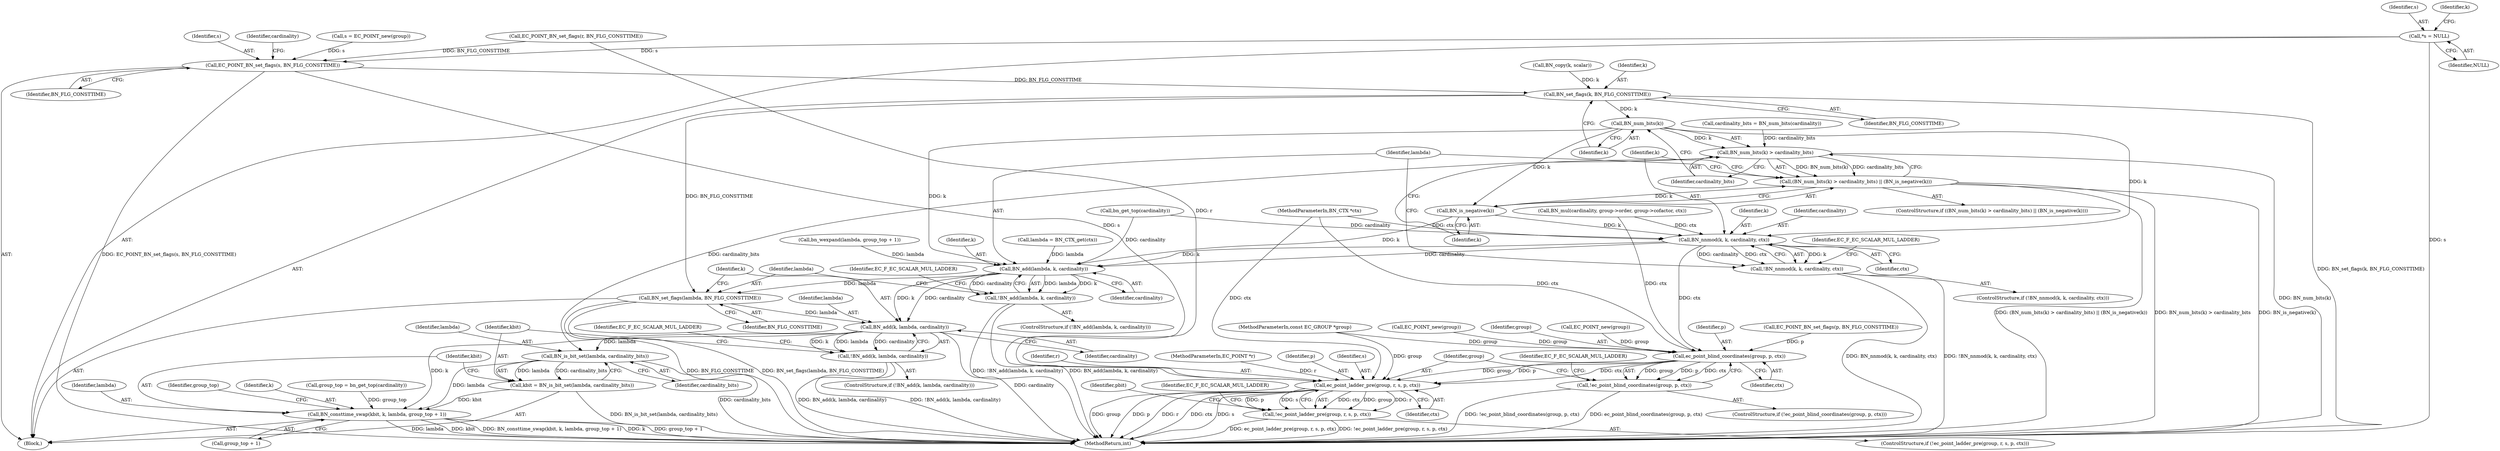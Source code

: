digraph "0_openssl_b1d6d55ece1c26fa2829e2b819b038d7b6d692b4@pointer" {
"1000130" [label="(Call,*s = NULL)"];
"1000239" [label="(Call,EC_POINT_BN_set_flags(s, BN_FLG_CONSTTIME))"];
"1000318" [label="(Call,BN_set_flags(k, BN_FLG_CONSTTIME))"];
"1000324" [label="(Call,BN_num_bits(k))"];
"1000323" [label="(Call,BN_num_bits(k) > cardinality_bits)"];
"1000322" [label="(Call,(BN_num_bits(k) > cardinality_bits) || (BN_is_negative(k)))"];
"1000369" [label="(Call,BN_is_bit_set(lambda, cardinality_bits))"];
"1000367" [label="(Call,kbit = BN_is_bit_set(lambda, cardinality_bits))"];
"1000372" [label="(Call,BN_consttime_swap(kbit, k, lambda, group_top + 1))"];
"1000327" [label="(Call,BN_is_negative(k))"];
"1000332" [label="(Call,BN_nnmod(k, k, cardinality, ctx))"];
"1000331" [label="(Call,!BN_nnmod(k, k, cardinality, ctx))"];
"1000344" [label="(Call,BN_add(lambda, k, cardinality))"];
"1000343" [label="(Call,!BN_add(lambda, k, cardinality))"];
"1000353" [label="(Call,BN_set_flags(lambda, BN_FLG_CONSTTIME))"];
"1000358" [label="(Call,BN_add(k, lambda, cardinality))"];
"1000357" [label="(Call,!BN_add(k, lambda, cardinality))"];
"1000464" [label="(Call,ec_point_blind_coordinates(group, p, ctx))"];
"1000463" [label="(Call,!ec_point_blind_coordinates(group, p, ctx))"];
"1000475" [label="(Call,ec_point_ladder_pre(group, r, s, p, ctx))"];
"1000474" [label="(Call,!ec_point_ladder_pre(group, r, s, p, ctx))"];
"1000369" [label="(Call,BN_is_bit_set(lambda, cardinality_bits))"];
"1000325" [label="(Identifier,k)"];
"1000239" [label="(Call,EC_POINT_BN_set_flags(s, BN_FLG_CONSTTIME))"];
"1000467" [label="(Identifier,ctx)"];
"1000537" [label="(MethodReturn,int)"];
"1000368" [label="(Identifier,kbit)"];
"1000322" [label="(Call,(BN_num_bits(k) > cardinality_bits) || (BN_is_negative(k)))"];
"1000345" [label="(Identifier,lambda)"];
"1000320" [label="(Identifier,BN_FLG_CONSTTIME)"];
"1000339" [label="(Identifier,EC_F_EC_SCALAR_MUL_LADDER)"];
"1000343" [label="(Call,!BN_add(lambda, k, cardinality))"];
"1000194" [label="(Call,s = EC_POINT_new(group))"];
"1000462" [label="(ControlStructure,if (!ec_point_blind_coordinates(group, p, ctx)))"];
"1000118" [label="(Block,)"];
"1000474" [label="(Call,!ec_point_ladder_pre(group, r, s, p, ctx))"];
"1000190" [label="(Call,EC_POINT_new(group))"];
"1000360" [label="(Identifier,lambda)"];
"1000321" [label="(ControlStructure,if ((BN_num_bits(k) > cardinality_bits) || (BN_is_negative(k))))"];
"1000465" [label="(Identifier,group)"];
"1000487" [label="(Identifier,pbit)"];
"1000346" [label="(Identifier,k)"];
"1000285" [label="(Call,bn_get_top(cardinality))"];
"1000196" [label="(Call,EC_POINT_new(group))"];
"1000376" [label="(Call,group_top + 1)"];
"1000318" [label="(Call,BN_set_flags(k, BN_FLG_CONSTTIME))"];
"1000477" [label="(Identifier,r)"];
"1000476" [label="(Identifier,group)"];
"1000354" [label="(Identifier,lambda)"];
"1000375" [label="(Identifier,lambda)"];
"1000359" [label="(Identifier,k)"];
"1000473" [label="(ControlStructure,if (!ec_point_ladder_pre(group, r, s, p, ctx)))"];
"1000334" [label="(Identifier,k)"];
"1000364" [label="(Identifier,EC_F_EC_SCALAR_MUL_LADDER)"];
"1000236" [label="(Call,EC_POINT_BN_set_flags(r, BN_FLG_CONSTTIME))"];
"1000373" [label="(Identifier,kbit)"];
"1000330" [label="(ControlStructure,if (!BN_nnmod(k, k, cardinality, ctx)))"];
"1000130" [label="(Call,*s = NULL)"];
"1000344" [label="(Call,BN_add(lambda, k, cardinality))"];
"1000114" [label="(MethodParameterIn,EC_POINT *r)"];
"1000347" [label="(Identifier,cardinality)"];
"1000380" [label="(Identifier,group_top)"];
"1000113" [label="(MethodParameterIn,const EC_GROUP *group)"];
"1000117" [label="(MethodParameterIn,BN_CTX *ctx)"];
"1000470" [label="(Identifier,EC_F_EC_SCALAR_MUL_LADDER)"];
"1000374" [label="(Identifier,k)"];
"1000283" [label="(Call,group_top = bn_get_top(cardinality))"];
"1000332" [label="(Call,BN_nnmod(k, k, cardinality, ctx))"];
"1000240" [label="(Identifier,s)"];
"1000243" [label="(Identifier,cardinality)"];
"1000246" [label="(Call,lambda = BN_CTX_get(ctx))"];
"1000326" [label="(Identifier,cardinality_bits)"];
"1000297" [label="(Call,bn_wexpand(lambda, group_top + 1))"];
"1000361" [label="(Identifier,cardinality)"];
"1000327" [label="(Call,BN_is_negative(k))"];
"1000463" [label="(Call,!ec_point_blind_coordinates(group, p, ctx))"];
"1000336" [label="(Identifier,ctx)"];
"1000328" [label="(Identifier,k)"];
"1000372" [label="(Call,BN_consttime_swap(kbit, k, lambda, group_top + 1))"];
"1000342" [label="(ControlStructure,if (!BN_add(lambda, k, cardinality)))"];
"1000353" [label="(Call,BN_set_flags(lambda, BN_FLG_CONSTTIME))"];
"1000370" [label="(Identifier,lambda)"];
"1000350" [label="(Identifier,EC_F_EC_SCALAR_MUL_LADDER)"];
"1000466" [label="(Identifier,p)"];
"1000323" [label="(Call,BN_num_bits(k) > cardinality_bits)"];
"1000233" [label="(Call,EC_POINT_BN_set_flags(p, BN_FLG_CONSTTIME))"];
"1000241" [label="(Identifier,BN_FLG_CONSTTIME)"];
"1000479" [label="(Identifier,p)"];
"1000333" [label="(Identifier,k)"];
"1000279" [label="(Call,cardinality_bits = BN_num_bits(cardinality))"];
"1000355" [label="(Identifier,BN_FLG_CONSTTIME)"];
"1000367" [label="(Call,kbit = BN_is_bit_set(lambda, cardinality_bits))"];
"1000478" [label="(Identifier,s)"];
"1000475" [label="(Call,ec_point_ladder_pre(group, r, s, p, ctx))"];
"1000132" [label="(Identifier,NULL)"];
"1000358" [label="(Call,BN_add(k, lambda, cardinality))"];
"1000357" [label="(Call,!BN_add(k, lambda, cardinality))"];
"1000356" [label="(ControlStructure,if (!BN_add(k, lambda, cardinality)))"];
"1000464" [label="(Call,ec_point_blind_coordinates(group, p, ctx))"];
"1000131" [label="(Identifier,s)"];
"1000483" [label="(Identifier,EC_F_EC_SCALAR_MUL_LADDER)"];
"1000310" [label="(Call,BN_copy(k, scalar))"];
"1000371" [label="(Identifier,cardinality_bits)"];
"1000331" [label="(Call,!BN_nnmod(k, k, cardinality, ctx))"];
"1000135" [label="(Identifier,k)"];
"1000480" [label="(Identifier,ctx)"];
"1000319" [label="(Identifier,k)"];
"1000265" [label="(Call,BN_mul(cardinality, group->order, group->cofactor, ctx))"];
"1000324" [label="(Call,BN_num_bits(k))"];
"1000335" [label="(Identifier,cardinality)"];
"1000130" -> "1000118"  [label="AST: "];
"1000130" -> "1000132"  [label="CFG: "];
"1000131" -> "1000130"  [label="AST: "];
"1000132" -> "1000130"  [label="AST: "];
"1000135" -> "1000130"  [label="CFG: "];
"1000130" -> "1000537"  [label="DDG: s"];
"1000130" -> "1000239"  [label="DDG: s"];
"1000239" -> "1000118"  [label="AST: "];
"1000239" -> "1000241"  [label="CFG: "];
"1000240" -> "1000239"  [label="AST: "];
"1000241" -> "1000239"  [label="AST: "];
"1000243" -> "1000239"  [label="CFG: "];
"1000239" -> "1000537"  [label="DDG: EC_POINT_BN_set_flags(s, BN_FLG_CONSTTIME)"];
"1000194" -> "1000239"  [label="DDG: s"];
"1000236" -> "1000239"  [label="DDG: BN_FLG_CONSTTIME"];
"1000239" -> "1000318"  [label="DDG: BN_FLG_CONSTTIME"];
"1000239" -> "1000475"  [label="DDG: s"];
"1000318" -> "1000118"  [label="AST: "];
"1000318" -> "1000320"  [label="CFG: "];
"1000319" -> "1000318"  [label="AST: "];
"1000320" -> "1000318"  [label="AST: "];
"1000325" -> "1000318"  [label="CFG: "];
"1000318" -> "1000537"  [label="DDG: BN_set_flags(k, BN_FLG_CONSTTIME)"];
"1000310" -> "1000318"  [label="DDG: k"];
"1000318" -> "1000324"  [label="DDG: k"];
"1000318" -> "1000353"  [label="DDG: BN_FLG_CONSTTIME"];
"1000324" -> "1000323"  [label="AST: "];
"1000324" -> "1000325"  [label="CFG: "];
"1000325" -> "1000324"  [label="AST: "];
"1000326" -> "1000324"  [label="CFG: "];
"1000324" -> "1000323"  [label="DDG: k"];
"1000324" -> "1000327"  [label="DDG: k"];
"1000324" -> "1000332"  [label="DDG: k"];
"1000324" -> "1000344"  [label="DDG: k"];
"1000323" -> "1000322"  [label="AST: "];
"1000323" -> "1000326"  [label="CFG: "];
"1000326" -> "1000323"  [label="AST: "];
"1000328" -> "1000323"  [label="CFG: "];
"1000322" -> "1000323"  [label="CFG: "];
"1000323" -> "1000537"  [label="DDG: BN_num_bits(k)"];
"1000323" -> "1000322"  [label="DDG: BN_num_bits(k)"];
"1000323" -> "1000322"  [label="DDG: cardinality_bits"];
"1000279" -> "1000323"  [label="DDG: cardinality_bits"];
"1000323" -> "1000369"  [label="DDG: cardinality_bits"];
"1000322" -> "1000321"  [label="AST: "];
"1000322" -> "1000327"  [label="CFG: "];
"1000327" -> "1000322"  [label="AST: "];
"1000333" -> "1000322"  [label="CFG: "];
"1000345" -> "1000322"  [label="CFG: "];
"1000322" -> "1000537"  [label="DDG: (BN_num_bits(k) > cardinality_bits) || (BN_is_negative(k))"];
"1000322" -> "1000537"  [label="DDG: BN_num_bits(k) > cardinality_bits"];
"1000322" -> "1000537"  [label="DDG: BN_is_negative(k)"];
"1000327" -> "1000322"  [label="DDG: k"];
"1000369" -> "1000367"  [label="AST: "];
"1000369" -> "1000371"  [label="CFG: "];
"1000370" -> "1000369"  [label="AST: "];
"1000371" -> "1000369"  [label="AST: "];
"1000367" -> "1000369"  [label="CFG: "];
"1000369" -> "1000537"  [label="DDG: cardinality_bits"];
"1000369" -> "1000367"  [label="DDG: lambda"];
"1000369" -> "1000367"  [label="DDG: cardinality_bits"];
"1000358" -> "1000369"  [label="DDG: lambda"];
"1000369" -> "1000372"  [label="DDG: lambda"];
"1000367" -> "1000118"  [label="AST: "];
"1000368" -> "1000367"  [label="AST: "];
"1000373" -> "1000367"  [label="CFG: "];
"1000367" -> "1000537"  [label="DDG: BN_is_bit_set(lambda, cardinality_bits)"];
"1000367" -> "1000372"  [label="DDG: kbit"];
"1000372" -> "1000118"  [label="AST: "];
"1000372" -> "1000376"  [label="CFG: "];
"1000373" -> "1000372"  [label="AST: "];
"1000374" -> "1000372"  [label="AST: "];
"1000375" -> "1000372"  [label="AST: "];
"1000376" -> "1000372"  [label="AST: "];
"1000380" -> "1000372"  [label="CFG: "];
"1000372" -> "1000537"  [label="DDG: group_top + 1"];
"1000372" -> "1000537"  [label="DDG: lambda"];
"1000372" -> "1000537"  [label="DDG: kbit"];
"1000372" -> "1000537"  [label="DDG: BN_consttime_swap(kbit, k, lambda, group_top + 1)"];
"1000372" -> "1000537"  [label="DDG: k"];
"1000358" -> "1000372"  [label="DDG: k"];
"1000283" -> "1000372"  [label="DDG: group_top"];
"1000327" -> "1000328"  [label="CFG: "];
"1000328" -> "1000327"  [label="AST: "];
"1000327" -> "1000332"  [label="DDG: k"];
"1000327" -> "1000344"  [label="DDG: k"];
"1000332" -> "1000331"  [label="AST: "];
"1000332" -> "1000336"  [label="CFG: "];
"1000333" -> "1000332"  [label="AST: "];
"1000334" -> "1000332"  [label="AST: "];
"1000335" -> "1000332"  [label="AST: "];
"1000336" -> "1000332"  [label="AST: "];
"1000331" -> "1000332"  [label="CFG: "];
"1000332" -> "1000331"  [label="DDG: k"];
"1000332" -> "1000331"  [label="DDG: cardinality"];
"1000332" -> "1000331"  [label="DDG: ctx"];
"1000285" -> "1000332"  [label="DDG: cardinality"];
"1000265" -> "1000332"  [label="DDG: ctx"];
"1000117" -> "1000332"  [label="DDG: ctx"];
"1000332" -> "1000344"  [label="DDG: k"];
"1000332" -> "1000344"  [label="DDG: cardinality"];
"1000332" -> "1000464"  [label="DDG: ctx"];
"1000331" -> "1000330"  [label="AST: "];
"1000339" -> "1000331"  [label="CFG: "];
"1000345" -> "1000331"  [label="CFG: "];
"1000331" -> "1000537"  [label="DDG: !BN_nnmod(k, k, cardinality, ctx)"];
"1000331" -> "1000537"  [label="DDG: BN_nnmod(k, k, cardinality, ctx)"];
"1000344" -> "1000343"  [label="AST: "];
"1000344" -> "1000347"  [label="CFG: "];
"1000345" -> "1000344"  [label="AST: "];
"1000346" -> "1000344"  [label="AST: "];
"1000347" -> "1000344"  [label="AST: "];
"1000343" -> "1000344"  [label="CFG: "];
"1000344" -> "1000343"  [label="DDG: lambda"];
"1000344" -> "1000343"  [label="DDG: k"];
"1000344" -> "1000343"  [label="DDG: cardinality"];
"1000297" -> "1000344"  [label="DDG: lambda"];
"1000246" -> "1000344"  [label="DDG: lambda"];
"1000285" -> "1000344"  [label="DDG: cardinality"];
"1000344" -> "1000353"  [label="DDG: lambda"];
"1000344" -> "1000358"  [label="DDG: k"];
"1000344" -> "1000358"  [label="DDG: cardinality"];
"1000343" -> "1000342"  [label="AST: "];
"1000350" -> "1000343"  [label="CFG: "];
"1000354" -> "1000343"  [label="CFG: "];
"1000343" -> "1000537"  [label="DDG: BN_add(lambda, k, cardinality)"];
"1000343" -> "1000537"  [label="DDG: !BN_add(lambda, k, cardinality)"];
"1000353" -> "1000118"  [label="AST: "];
"1000353" -> "1000355"  [label="CFG: "];
"1000354" -> "1000353"  [label="AST: "];
"1000355" -> "1000353"  [label="AST: "];
"1000359" -> "1000353"  [label="CFG: "];
"1000353" -> "1000537"  [label="DDG: BN_set_flags(lambda, BN_FLG_CONSTTIME)"];
"1000353" -> "1000537"  [label="DDG: BN_FLG_CONSTTIME"];
"1000353" -> "1000358"  [label="DDG: lambda"];
"1000358" -> "1000357"  [label="AST: "];
"1000358" -> "1000361"  [label="CFG: "];
"1000359" -> "1000358"  [label="AST: "];
"1000360" -> "1000358"  [label="AST: "];
"1000361" -> "1000358"  [label="AST: "];
"1000357" -> "1000358"  [label="CFG: "];
"1000358" -> "1000537"  [label="DDG: cardinality"];
"1000358" -> "1000357"  [label="DDG: k"];
"1000358" -> "1000357"  [label="DDG: lambda"];
"1000358" -> "1000357"  [label="DDG: cardinality"];
"1000357" -> "1000356"  [label="AST: "];
"1000364" -> "1000357"  [label="CFG: "];
"1000368" -> "1000357"  [label="CFG: "];
"1000357" -> "1000537"  [label="DDG: !BN_add(k, lambda, cardinality)"];
"1000357" -> "1000537"  [label="DDG: BN_add(k, lambda, cardinality)"];
"1000464" -> "1000463"  [label="AST: "];
"1000464" -> "1000467"  [label="CFG: "];
"1000465" -> "1000464"  [label="AST: "];
"1000466" -> "1000464"  [label="AST: "];
"1000467" -> "1000464"  [label="AST: "];
"1000463" -> "1000464"  [label="CFG: "];
"1000464" -> "1000463"  [label="DDG: group"];
"1000464" -> "1000463"  [label="DDG: p"];
"1000464" -> "1000463"  [label="DDG: ctx"];
"1000190" -> "1000464"  [label="DDG: group"];
"1000196" -> "1000464"  [label="DDG: group"];
"1000113" -> "1000464"  [label="DDG: group"];
"1000233" -> "1000464"  [label="DDG: p"];
"1000265" -> "1000464"  [label="DDG: ctx"];
"1000117" -> "1000464"  [label="DDG: ctx"];
"1000464" -> "1000475"  [label="DDG: group"];
"1000464" -> "1000475"  [label="DDG: p"];
"1000464" -> "1000475"  [label="DDG: ctx"];
"1000463" -> "1000462"  [label="AST: "];
"1000470" -> "1000463"  [label="CFG: "];
"1000476" -> "1000463"  [label="CFG: "];
"1000463" -> "1000537"  [label="DDG: !ec_point_blind_coordinates(group, p, ctx)"];
"1000463" -> "1000537"  [label="DDG: ec_point_blind_coordinates(group, p, ctx)"];
"1000475" -> "1000474"  [label="AST: "];
"1000475" -> "1000480"  [label="CFG: "];
"1000476" -> "1000475"  [label="AST: "];
"1000477" -> "1000475"  [label="AST: "];
"1000478" -> "1000475"  [label="AST: "];
"1000479" -> "1000475"  [label="AST: "];
"1000480" -> "1000475"  [label="AST: "];
"1000474" -> "1000475"  [label="CFG: "];
"1000475" -> "1000537"  [label="DDG: group"];
"1000475" -> "1000537"  [label="DDG: p"];
"1000475" -> "1000537"  [label="DDG: r"];
"1000475" -> "1000537"  [label="DDG: ctx"];
"1000475" -> "1000537"  [label="DDG: s"];
"1000475" -> "1000474"  [label="DDG: ctx"];
"1000475" -> "1000474"  [label="DDG: group"];
"1000475" -> "1000474"  [label="DDG: r"];
"1000475" -> "1000474"  [label="DDG: p"];
"1000475" -> "1000474"  [label="DDG: s"];
"1000113" -> "1000475"  [label="DDG: group"];
"1000236" -> "1000475"  [label="DDG: r"];
"1000114" -> "1000475"  [label="DDG: r"];
"1000117" -> "1000475"  [label="DDG: ctx"];
"1000474" -> "1000473"  [label="AST: "];
"1000483" -> "1000474"  [label="CFG: "];
"1000487" -> "1000474"  [label="CFG: "];
"1000474" -> "1000537"  [label="DDG: !ec_point_ladder_pre(group, r, s, p, ctx)"];
"1000474" -> "1000537"  [label="DDG: ec_point_ladder_pre(group, r, s, p, ctx)"];
}

